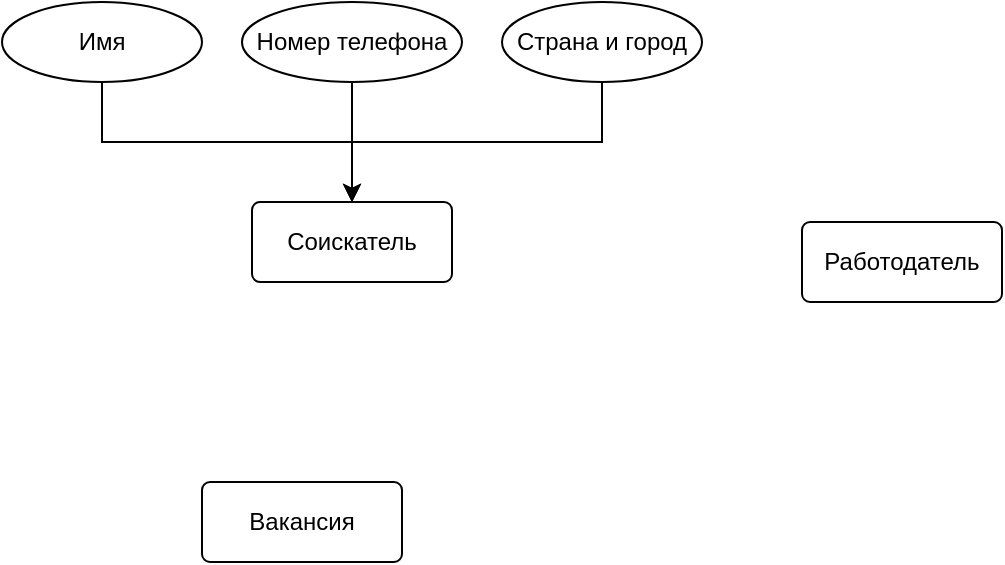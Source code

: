 <mxfile version="20.6.0" type="github">
  <diagram id="R2lEEEUBdFMjLlhIrx00" name="Page-1">
    <mxGraphModel dx="1038" dy="481" grid="1" gridSize="10" guides="1" tooltips="1" connect="1" arrows="1" fold="1" page="1" pageScale="1" pageWidth="850" pageHeight="1100" math="0" shadow="0" extFonts="Permanent Marker^https://fonts.googleapis.com/css?family=Permanent+Marker">
      <root>
        <mxCell id="0" />
        <mxCell id="1" parent="0" />
        <mxCell id="FKpZfmPv2QVPB4RQJ3Lb-1" value="Соискатель" style="rounded=1;arcSize=10;whiteSpace=wrap;html=1;align=center;" vertex="1" parent="1">
          <mxGeometry x="165" y="120" width="100" height="40" as="geometry" />
        </mxCell>
        <mxCell id="FKpZfmPv2QVPB4RQJ3Lb-2" value="Работодатель" style="rounded=1;arcSize=10;whiteSpace=wrap;html=1;align=center;" vertex="1" parent="1">
          <mxGeometry x="440" y="130" width="100" height="40" as="geometry" />
        </mxCell>
        <mxCell id="FKpZfmPv2QVPB4RQJ3Lb-3" value="Вакансия" style="rounded=1;arcSize=10;whiteSpace=wrap;html=1;align=center;" vertex="1" parent="1">
          <mxGeometry x="140" y="260" width="100" height="40" as="geometry" />
        </mxCell>
        <mxCell id="FKpZfmPv2QVPB4RQJ3Lb-12" style="edgeStyle=orthogonalEdgeStyle;rounded=0;orthogonalLoop=1;jettySize=auto;html=1;entryX=0.5;entryY=0;entryDx=0;entryDy=0;" edge="1" parent="1" source="FKpZfmPv2QVPB4RQJ3Lb-4" target="FKpZfmPv2QVPB4RQJ3Lb-1">
          <mxGeometry relative="1" as="geometry">
            <Array as="points">
              <mxPoint x="90" y="90" />
              <mxPoint x="215" y="90" />
            </Array>
          </mxGeometry>
        </mxCell>
        <mxCell id="FKpZfmPv2QVPB4RQJ3Lb-4" value="Имя" style="ellipse;whiteSpace=wrap;html=1;align=center;" vertex="1" parent="1">
          <mxGeometry x="40" y="20" width="100" height="40" as="geometry" />
        </mxCell>
        <mxCell id="FKpZfmPv2QVPB4RQJ3Lb-16" value="" style="edgeStyle=orthogonalEdgeStyle;rounded=0;orthogonalLoop=1;jettySize=auto;html=1;" edge="1" parent="1" source="FKpZfmPv2QVPB4RQJ3Lb-7" target="FKpZfmPv2QVPB4RQJ3Lb-1">
          <mxGeometry relative="1" as="geometry" />
        </mxCell>
        <mxCell id="FKpZfmPv2QVPB4RQJ3Lb-7" value="Номер телефона" style="ellipse;whiteSpace=wrap;html=1;align=center;" vertex="1" parent="1">
          <mxGeometry x="160" y="20" width="110" height="40" as="geometry" />
        </mxCell>
        <mxCell id="FKpZfmPv2QVPB4RQJ3Lb-15" style="edgeStyle=orthogonalEdgeStyle;rounded=0;orthogonalLoop=1;jettySize=auto;html=1;exitX=0.5;exitY=1;exitDx=0;exitDy=0;entryX=0.5;entryY=0;entryDx=0;entryDy=0;" edge="1" parent="1" source="FKpZfmPv2QVPB4RQJ3Lb-8" target="FKpZfmPv2QVPB4RQJ3Lb-1">
          <mxGeometry relative="1" as="geometry">
            <mxPoint x="285" y="120" as="targetPoint" />
            <Array as="points">
              <mxPoint x="340" y="90" />
              <mxPoint x="215" y="90" />
            </Array>
          </mxGeometry>
        </mxCell>
        <mxCell id="FKpZfmPv2QVPB4RQJ3Lb-8" value="Страна и город" style="ellipse;whiteSpace=wrap;html=1;align=center;" vertex="1" parent="1">
          <mxGeometry x="290" y="20" width="100" height="40" as="geometry" />
        </mxCell>
      </root>
    </mxGraphModel>
  </diagram>
</mxfile>
